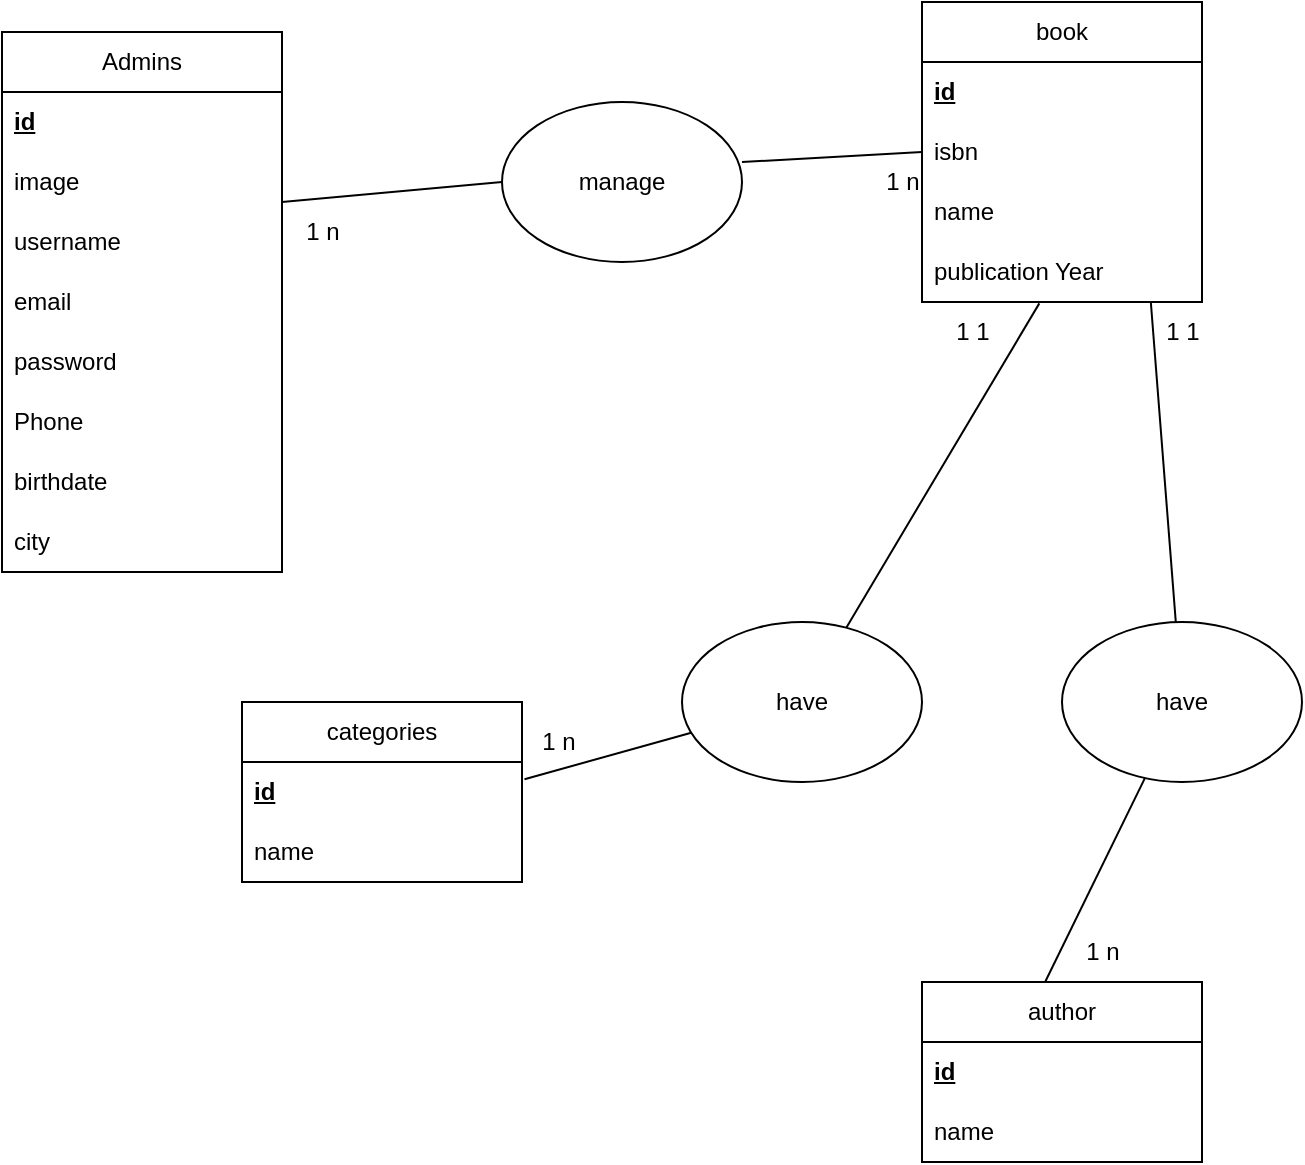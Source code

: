 <mxfile>
    <diagram id="zNoLmbfTv3kNYUQAwx0F" name="Page-1">
        <mxGraphModel dx="806" dy="737" grid="1" gridSize="10" guides="1" tooltips="1" connect="1" arrows="1" fold="1" page="1" pageScale="1" pageWidth="827" pageHeight="1169" math="0" shadow="0">
            <root>
                <mxCell id="0"/>
                <mxCell id="1" parent="0"/>
                <mxCell id="z5sxy22qaWAS6PCXNKnN-2" value="Admins" style="swimlane;fontStyle=0;childLayout=stackLayout;horizontal=1;startSize=30;horizontalStack=0;resizeParent=1;resizeParentMax=0;resizeLast=0;collapsible=1;marginBottom=0;strokeColor=default;whiteSpace=wrap;html=1;swimlaneLine=1;expand=1;" parent="1" vertex="1">
                    <mxGeometry x="120" y="355" width="140" height="270" as="geometry">
                        <mxRectangle x="120" y="355" width="70" height="30" as="alternateBounds"/>
                    </mxGeometry>
                </mxCell>
                <mxCell id="z5sxy22qaWAS6PCXNKnN-3" value="&lt;u&gt;&lt;b&gt;id&lt;/b&gt;&lt;/u&gt;" style="text;strokeColor=none;fillColor=none;align=left;verticalAlign=middle;spacingLeft=4;spacingRight=4;overflow=hidden;points=[[0,0.5],[1,0.5]];portConstraint=eastwest;rotatable=0;whiteSpace=wrap;html=1;" parent="z5sxy22qaWAS6PCXNKnN-2" vertex="1">
                    <mxGeometry y="30" width="140" height="30" as="geometry"/>
                </mxCell>
                <mxCell id="z5sxy22qaWAS6PCXNKnN-19" value="image" style="text;strokeColor=none;fillColor=none;align=left;verticalAlign=middle;spacingLeft=4;spacingRight=4;overflow=hidden;points=[[0,0.5],[1,0.5]];portConstraint=eastwest;rotatable=0;whiteSpace=wrap;html=1;" parent="z5sxy22qaWAS6PCXNKnN-2" vertex="1">
                    <mxGeometry y="60" width="140" height="30" as="geometry"/>
                </mxCell>
                <mxCell id="z5sxy22qaWAS6PCXNKnN-4" value="username" style="text;strokeColor=none;fillColor=none;align=left;verticalAlign=middle;spacingLeft=4;spacingRight=4;overflow=hidden;points=[[0,0.5],[1,0.5]];portConstraint=eastwest;rotatable=0;whiteSpace=wrap;html=1;" parent="z5sxy22qaWAS6PCXNKnN-2" vertex="1">
                    <mxGeometry y="90" width="140" height="30" as="geometry"/>
                </mxCell>
                <mxCell id="z5sxy22qaWAS6PCXNKnN-5" value="email" style="text;strokeColor=none;fillColor=none;align=left;verticalAlign=middle;spacingLeft=4;spacingRight=4;overflow=hidden;points=[[0,0.5],[1,0.5]];portConstraint=eastwest;rotatable=0;whiteSpace=wrap;html=1;" parent="z5sxy22qaWAS6PCXNKnN-2" vertex="1">
                    <mxGeometry y="120" width="140" height="30" as="geometry"/>
                </mxCell>
                <mxCell id="z5sxy22qaWAS6PCXNKnN-6" value="password" style="text;strokeColor=none;fillColor=none;align=left;verticalAlign=middle;spacingLeft=4;spacingRight=4;overflow=hidden;points=[[0,0.5],[1,0.5]];portConstraint=eastwest;rotatable=0;whiteSpace=wrap;html=1;" parent="z5sxy22qaWAS6PCXNKnN-2" vertex="1">
                    <mxGeometry y="150" width="140" height="30" as="geometry"/>
                </mxCell>
                <mxCell id="17" value="Phone" style="text;strokeColor=none;fillColor=none;align=left;verticalAlign=middle;spacingLeft=4;spacingRight=4;overflow=hidden;points=[[0,0.5],[1,0.5]];portConstraint=eastwest;rotatable=0;whiteSpace=wrap;html=1;" vertex="1" parent="z5sxy22qaWAS6PCXNKnN-2">
                    <mxGeometry y="180" width="140" height="30" as="geometry"/>
                </mxCell>
                <mxCell id="19" value="birthdate" style="text;strokeColor=none;fillColor=none;align=left;verticalAlign=middle;spacingLeft=4;spacingRight=4;overflow=hidden;points=[[0,0.5],[1,0.5]];portConstraint=eastwest;rotatable=0;whiteSpace=wrap;html=1;" vertex="1" parent="z5sxy22qaWAS6PCXNKnN-2">
                    <mxGeometry y="210" width="140" height="30" as="geometry"/>
                </mxCell>
                <mxCell id="20" value="city" style="text;strokeColor=none;fillColor=none;align=left;verticalAlign=middle;spacingLeft=4;spacingRight=4;overflow=hidden;points=[[0,0.5],[1,0.5]];portConstraint=eastwest;rotatable=0;whiteSpace=wrap;html=1;" vertex="1" parent="z5sxy22qaWAS6PCXNKnN-2">
                    <mxGeometry y="240" width="140" height="30" as="geometry"/>
                </mxCell>
                <mxCell id="z5sxy22qaWAS6PCXNKnN-7" value="book" style="swimlane;fontStyle=0;childLayout=stackLayout;horizontal=1;startSize=30;horizontalStack=0;resizeParent=1;resizeParentMax=0;resizeLast=0;collapsible=1;marginBottom=0;whiteSpace=wrap;html=1;" parent="1" vertex="1">
                    <mxGeometry x="580" y="340" width="140" height="150" as="geometry"/>
                </mxCell>
                <mxCell id="z5sxy22qaWAS6PCXNKnN-8" value="&lt;b&gt;&lt;u&gt;id&lt;/u&gt;&lt;/b&gt;" style="text;strokeColor=none;fillColor=none;align=left;verticalAlign=middle;spacingLeft=4;spacingRight=4;overflow=hidden;points=[[0,0.5],[1,0.5]];portConstraint=eastwest;rotatable=0;whiteSpace=wrap;html=1;" parent="z5sxy22qaWAS6PCXNKnN-7" vertex="1">
                    <mxGeometry y="30" width="140" height="30" as="geometry"/>
                </mxCell>
                <mxCell id="z5sxy22qaWAS6PCXNKnN-9" value="isbn" style="text;strokeColor=none;fillColor=none;align=left;verticalAlign=middle;spacingLeft=4;spacingRight=4;overflow=hidden;points=[[0,0.5],[1,0.5]];portConstraint=eastwest;rotatable=0;whiteSpace=wrap;html=1;" parent="z5sxy22qaWAS6PCXNKnN-7" vertex="1">
                    <mxGeometry y="60" width="140" height="30" as="geometry"/>
                </mxCell>
                <mxCell id="z5sxy22qaWAS6PCXNKnN-10" value="name" style="text;strokeColor=none;fillColor=none;align=left;verticalAlign=middle;spacingLeft=4;spacingRight=4;overflow=hidden;points=[[0,0.5],[1,0.5]];portConstraint=eastwest;rotatable=0;whiteSpace=wrap;html=1;" parent="z5sxy22qaWAS6PCXNKnN-7" vertex="1">
                    <mxGeometry y="90" width="140" height="30" as="geometry"/>
                </mxCell>
                <mxCell id="z5sxy22qaWAS6PCXNKnN-11" value="publication Year" style="text;strokeColor=none;fillColor=none;align=left;verticalAlign=middle;spacingLeft=4;spacingRight=4;overflow=hidden;points=[[0,0.5],[1,0.5]];portConstraint=eastwest;rotatable=0;whiteSpace=wrap;html=1;" parent="z5sxy22qaWAS6PCXNKnN-7" vertex="1">
                    <mxGeometry y="120" width="140" height="30" as="geometry"/>
                </mxCell>
                <mxCell id="z5sxy22qaWAS6PCXNKnN-13" value="manage" style="ellipse;whiteSpace=wrap;html=1;" parent="1" vertex="1">
                    <mxGeometry x="370" y="390" width="120" height="80" as="geometry"/>
                </mxCell>
                <mxCell id="z5sxy22qaWAS6PCXNKnN-14" value="" style="endArrow=none;html=1;rounded=0;entryX=0;entryY=0.5;entryDx=0;entryDy=0;" parent="1" target="z5sxy22qaWAS6PCXNKnN-13" edge="1">
                    <mxGeometry width="50" height="50" relative="1" as="geometry">
                        <mxPoint x="260" y="440" as="sourcePoint"/>
                        <mxPoint x="310" y="390" as="targetPoint"/>
                    </mxGeometry>
                </mxCell>
                <mxCell id="z5sxy22qaWAS6PCXNKnN-15" value="" style="endArrow=none;html=1;rounded=0;entryX=0;entryY=0.5;entryDx=0;entryDy=0;" parent="1" target="z5sxy22qaWAS6PCXNKnN-9" edge="1">
                    <mxGeometry width="50" height="50" relative="1" as="geometry">
                        <mxPoint x="490" y="420" as="sourcePoint"/>
                        <mxPoint x="580" y="410" as="targetPoint"/>
                    </mxGeometry>
                </mxCell>
                <mxCell id="z5sxy22qaWAS6PCXNKnN-16" value="1 n" style="text;html=1;align=center;verticalAlign=middle;resizable=0;points=[];autosize=1;strokeColor=none;fillColor=none;" parent="1" vertex="1">
                    <mxGeometry x="260" y="440" width="40" height="30" as="geometry"/>
                </mxCell>
                <mxCell id="z5sxy22qaWAS6PCXNKnN-18" value="1 n" style="text;html=1;align=center;verticalAlign=middle;resizable=0;points=[];autosize=1;strokeColor=none;fillColor=none;" parent="1" vertex="1">
                    <mxGeometry x="555" y="420" width="30" height="20" as="geometry"/>
                </mxCell>
                <mxCell id="z5sxy22qaWAS6PCXNKnN-21" value="categories" style="swimlane;fontStyle=0;childLayout=stackLayout;horizontal=1;startSize=30;horizontalStack=0;resizeParent=1;resizeParentMax=0;resizeLast=0;collapsible=1;marginBottom=0;whiteSpace=wrap;html=1;" parent="1" vertex="1">
                    <mxGeometry x="240" y="690" width="140" height="90" as="geometry"/>
                </mxCell>
                <mxCell id="z5sxy22qaWAS6PCXNKnN-36" value="&lt;b&gt;&lt;u&gt;id&lt;/u&gt;&lt;/b&gt;" style="text;strokeColor=none;fillColor=none;align=left;verticalAlign=middle;spacingLeft=4;spacingRight=4;overflow=hidden;points=[[0,0.5],[1,0.5]];portConstraint=eastwest;rotatable=0;whiteSpace=wrap;html=1;" parent="z5sxy22qaWAS6PCXNKnN-21" vertex="1">
                    <mxGeometry y="30" width="140" height="30" as="geometry"/>
                </mxCell>
                <mxCell id="z5sxy22qaWAS6PCXNKnN-22" value="name" style="text;strokeColor=none;fillColor=none;align=left;verticalAlign=middle;spacingLeft=4;spacingRight=4;overflow=hidden;points=[[0,0.5],[1,0.5]];portConstraint=eastwest;rotatable=0;whiteSpace=wrap;html=1;" parent="z5sxy22qaWAS6PCXNKnN-21" vertex="1">
                    <mxGeometry y="60" width="140" height="30" as="geometry"/>
                </mxCell>
                <mxCell id="z5sxy22qaWAS6PCXNKnN-30" style="rounded=0;orthogonalLoop=1;jettySize=auto;html=1;endArrow=none;endFill=0;entryX=0.419;entryY=1.023;entryDx=0;entryDy=0;entryPerimeter=0;" parent="1" source="z5sxy22qaWAS6PCXNKnN-29" edge="1" target="z5sxy22qaWAS6PCXNKnN-11">
                    <mxGeometry relative="1" as="geometry">
                        <mxPoint x="660" y="550" as="targetPoint"/>
                    </mxGeometry>
                </mxCell>
                <mxCell id="z5sxy22qaWAS6PCXNKnN-33" style="edgeStyle=none;rounded=0;orthogonalLoop=1;jettySize=auto;html=1;entryX=1.009;entryY=0.287;entryDx=0;entryDy=0;endArrow=none;endFill=0;entryPerimeter=0;" parent="1" source="z5sxy22qaWAS6PCXNKnN-29" target="z5sxy22qaWAS6PCXNKnN-36" edge="1">
                    <mxGeometry relative="1" as="geometry">
                        <mxPoint x="380" y="745" as="targetPoint"/>
                    </mxGeometry>
                </mxCell>
                <mxCell id="z5sxy22qaWAS6PCXNKnN-29" value="have" style="ellipse;whiteSpace=wrap;html=1;" parent="1" vertex="1">
                    <mxGeometry x="460" y="650" width="120" height="80" as="geometry"/>
                </mxCell>
                <mxCell id="z5sxy22qaWAS6PCXNKnN-34" value="1 1" style="text;html=1;align=center;verticalAlign=middle;resizable=0;points=[];autosize=1;strokeColor=none;fillColor=none;" parent="1" vertex="1">
                    <mxGeometry x="690" y="490" width="40" height="30" as="geometry"/>
                </mxCell>
                <mxCell id="z5sxy22qaWAS6PCXNKnN-35" value="1&amp;nbsp;n" style="text;html=1;align=center;verticalAlign=middle;resizable=0;points=[];autosize=1;strokeColor=none;fillColor=none;" parent="1" vertex="1">
                    <mxGeometry x="383" y="700" width="30" height="20" as="geometry"/>
                </mxCell>
                <mxCell id="4" value="author" style="swimlane;fontStyle=0;childLayout=stackLayout;horizontal=1;startSize=30;horizontalStack=0;resizeParent=1;resizeParentMax=0;resizeLast=0;collapsible=1;marginBottom=0;whiteSpace=wrap;html=1;" vertex="1" parent="1">
                    <mxGeometry x="580" y="830" width="140" height="90" as="geometry"/>
                </mxCell>
                <mxCell id="5" value="&lt;b&gt;&lt;u&gt;id&lt;/u&gt;&lt;/b&gt;" style="text;strokeColor=none;fillColor=none;align=left;verticalAlign=middle;spacingLeft=4;spacingRight=4;overflow=hidden;points=[[0,0.5],[1,0.5]];portConstraint=eastwest;rotatable=0;whiteSpace=wrap;html=1;" vertex="1" parent="4">
                    <mxGeometry y="30" width="140" height="30" as="geometry"/>
                </mxCell>
                <mxCell id="6" value="name" style="text;strokeColor=none;fillColor=none;align=left;verticalAlign=middle;spacingLeft=4;spacingRight=4;overflow=hidden;points=[[0,0.5],[1,0.5]];portConstraint=eastwest;rotatable=0;whiteSpace=wrap;html=1;" vertex="1" parent="4">
                    <mxGeometry y="60" width="140" height="30" as="geometry"/>
                </mxCell>
                <mxCell id="7" style="rounded=0;orthogonalLoop=1;jettySize=auto;html=1;endArrow=none;endFill=0;entryX=0.817;entryY=0.988;entryDx=0;entryDy=0;entryPerimeter=0;" edge="1" parent="1" source="9" target="z5sxy22qaWAS6PCXNKnN-11">
                    <mxGeometry relative="1" as="geometry">
                        <mxPoint x="686.74" y="460" as="targetPoint"/>
                    </mxGeometry>
                </mxCell>
                <mxCell id="8" style="edgeStyle=none;rounded=0;orthogonalLoop=1;jettySize=auto;html=1;entryX=0.441;entryY=-0.004;entryDx=0;entryDy=0;endArrow=none;endFill=0;entryPerimeter=0;" edge="1" parent="1" source="9" target="4">
                    <mxGeometry relative="1" as="geometry">
                        <mxPoint x="628" y="677.92" as="targetPoint"/>
                    </mxGeometry>
                </mxCell>
                <mxCell id="9" value="have" style="ellipse;whiteSpace=wrap;html=1;" vertex="1" parent="1">
                    <mxGeometry x="650" y="650" width="120" height="80" as="geometry"/>
                </mxCell>
                <mxCell id="21" value="1 1" style="text;html=1;align=center;verticalAlign=middle;resizable=0;points=[];autosize=1;strokeColor=none;fillColor=none;" vertex="1" parent="1">
                    <mxGeometry x="585" y="490" width="40" height="30" as="geometry"/>
                </mxCell>
                <mxCell id="22" value="1 n" style="text;html=1;align=center;verticalAlign=middle;resizable=0;points=[];autosize=1;strokeColor=none;fillColor=none;" vertex="1" parent="1">
                    <mxGeometry x="655" y="805" width="30" height="20" as="geometry"/>
                </mxCell>
            </root>
        </mxGraphModel>
    </diagram>
</mxfile>